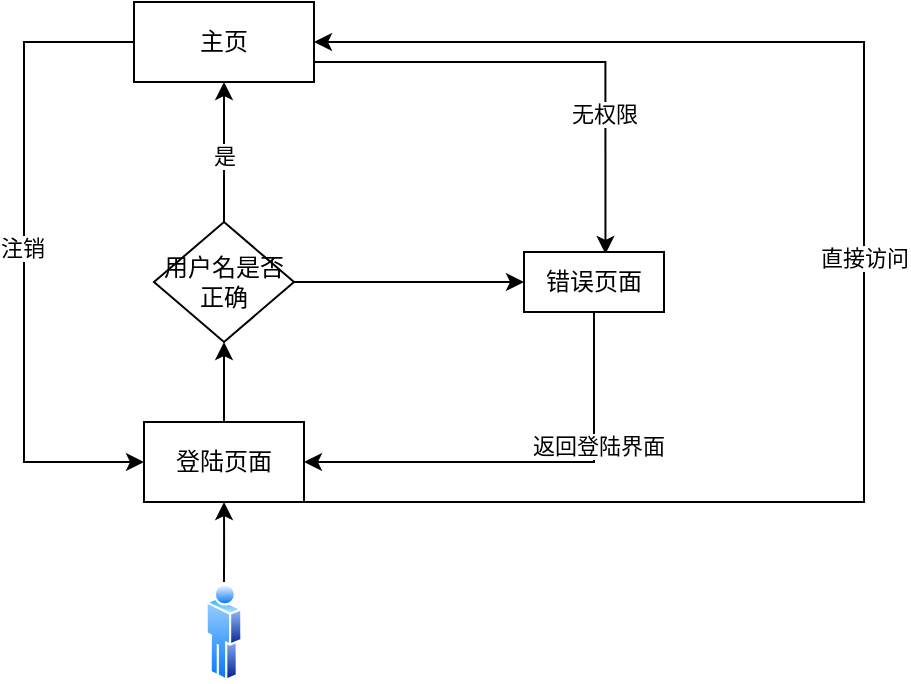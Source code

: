 <mxfile version="21.7.2" type="github">
  <diagram name="第 1 页" id="WM5SELjBoAM9tWCjhZUx">
    <mxGraphModel dx="688" dy="374" grid="1" gridSize="10" guides="1" tooltips="1" connect="1" arrows="1" fold="1" page="1" pageScale="1" pageWidth="827" pageHeight="1169" math="0" shadow="0">
      <root>
        <mxCell id="0" />
        <mxCell id="1" parent="0" />
        <mxCell id="WAjSE0NDV-iaa13FXcSQ-14" style="edgeStyle=orthogonalEdgeStyle;rounded=0;orthogonalLoop=1;jettySize=auto;html=1;entryX=0;entryY=0.5;entryDx=0;entryDy=0;" edge="1" parent="1" source="WAjSE0NDV-iaa13FXcSQ-1" target="WAjSE0NDV-iaa13FXcSQ-10">
          <mxGeometry relative="1" as="geometry">
            <Array as="points">
              <mxPoint x="160" y="180" />
              <mxPoint x="160" y="390" />
            </Array>
          </mxGeometry>
        </mxCell>
        <mxCell id="WAjSE0NDV-iaa13FXcSQ-16" value="注销" style="edgeLabel;html=1;align=center;verticalAlign=middle;resizable=0;points=[];" vertex="1" connectable="0" parent="WAjSE0NDV-iaa13FXcSQ-14">
          <mxGeometry x="-0.029" y="-1" relative="1" as="geometry">
            <mxPoint as="offset" />
          </mxGeometry>
        </mxCell>
        <mxCell id="WAjSE0NDV-iaa13FXcSQ-19" style="edgeStyle=orthogonalEdgeStyle;rounded=0;orthogonalLoop=1;jettySize=auto;html=1;entryX=0.582;entryY=0.033;entryDx=0;entryDy=0;entryPerimeter=0;" edge="1" parent="1" source="WAjSE0NDV-iaa13FXcSQ-1" target="WAjSE0NDV-iaa13FXcSQ-8">
          <mxGeometry relative="1" as="geometry">
            <Array as="points">
              <mxPoint x="451" y="190" />
            </Array>
          </mxGeometry>
        </mxCell>
        <mxCell id="WAjSE0NDV-iaa13FXcSQ-20" value="无权限" style="edgeLabel;html=1;align=center;verticalAlign=middle;resizable=0;points=[];" vertex="1" connectable="0" parent="WAjSE0NDV-iaa13FXcSQ-19">
          <mxGeometry x="0.416" y="-1" relative="1" as="geometry">
            <mxPoint as="offset" />
          </mxGeometry>
        </mxCell>
        <mxCell id="WAjSE0NDV-iaa13FXcSQ-1" value="主页" style="rounded=0;whiteSpace=wrap;html=1;" vertex="1" parent="1">
          <mxGeometry x="215" y="160" width="90" height="40" as="geometry" />
        </mxCell>
        <mxCell id="WAjSE0NDV-iaa13FXcSQ-11" style="edgeStyle=orthogonalEdgeStyle;rounded=0;orthogonalLoop=1;jettySize=auto;html=1;entryX=0.5;entryY=1;entryDx=0;entryDy=0;" edge="1" parent="1" source="WAjSE0NDV-iaa13FXcSQ-2" target="WAjSE0NDV-iaa13FXcSQ-10">
          <mxGeometry relative="1" as="geometry" />
        </mxCell>
        <mxCell id="WAjSE0NDV-iaa13FXcSQ-2" value="" style="image;aspect=fixed;perimeter=ellipsePerimeter;html=1;align=center;shadow=0;dashed=0;spacingTop=3;image=img/lib/active_directory/user.svg;" vertex="1" parent="1">
          <mxGeometry x="250.75" y="450" width="18.5" height="50" as="geometry" />
        </mxCell>
        <mxCell id="WAjSE0NDV-iaa13FXcSQ-5" style="edgeStyle=orthogonalEdgeStyle;rounded=0;orthogonalLoop=1;jettySize=auto;html=1;entryX=0.5;entryY=1;entryDx=0;entryDy=0;" edge="1" parent="1" source="WAjSE0NDV-iaa13FXcSQ-4" target="WAjSE0NDV-iaa13FXcSQ-1">
          <mxGeometry relative="1" as="geometry" />
        </mxCell>
        <mxCell id="WAjSE0NDV-iaa13FXcSQ-6" value="是" style="edgeLabel;html=1;align=center;verticalAlign=middle;resizable=0;points=[];" vertex="1" connectable="0" parent="WAjSE0NDV-iaa13FXcSQ-5">
          <mxGeometry x="-0.045" relative="1" as="geometry">
            <mxPoint as="offset" />
          </mxGeometry>
        </mxCell>
        <mxCell id="WAjSE0NDV-iaa13FXcSQ-9" style="edgeStyle=orthogonalEdgeStyle;rounded=0;orthogonalLoop=1;jettySize=auto;html=1;entryX=0;entryY=0.5;entryDx=0;entryDy=0;" edge="1" parent="1" source="WAjSE0NDV-iaa13FXcSQ-4" target="WAjSE0NDV-iaa13FXcSQ-8">
          <mxGeometry relative="1" as="geometry" />
        </mxCell>
        <mxCell id="WAjSE0NDV-iaa13FXcSQ-4" value="用户名是否正确" style="rhombus;whiteSpace=wrap;html=1;" vertex="1" parent="1">
          <mxGeometry x="225" y="270" width="70" height="60" as="geometry" />
        </mxCell>
        <mxCell id="WAjSE0NDV-iaa13FXcSQ-13" style="edgeStyle=orthogonalEdgeStyle;rounded=0;orthogonalLoop=1;jettySize=auto;html=1;exitX=0.5;exitY=1;exitDx=0;exitDy=0;entryX=1;entryY=0.5;entryDx=0;entryDy=0;" edge="1" parent="1" source="WAjSE0NDV-iaa13FXcSQ-8" target="WAjSE0NDV-iaa13FXcSQ-10">
          <mxGeometry relative="1" as="geometry" />
        </mxCell>
        <mxCell id="WAjSE0NDV-iaa13FXcSQ-15" value="返回登陆界面" style="edgeLabel;html=1;align=center;verticalAlign=middle;resizable=0;points=[];" vertex="1" connectable="0" parent="WAjSE0NDV-iaa13FXcSQ-13">
          <mxGeometry x="-0.396" y="2" relative="1" as="geometry">
            <mxPoint as="offset" />
          </mxGeometry>
        </mxCell>
        <mxCell id="WAjSE0NDV-iaa13FXcSQ-8" value="错误页面" style="rounded=0;whiteSpace=wrap;html=1;" vertex="1" parent="1">
          <mxGeometry x="410" y="285" width="70" height="30" as="geometry" />
        </mxCell>
        <mxCell id="WAjSE0NDV-iaa13FXcSQ-12" style="edgeStyle=orthogonalEdgeStyle;rounded=0;orthogonalLoop=1;jettySize=auto;html=1;entryX=0.5;entryY=1;entryDx=0;entryDy=0;" edge="1" parent="1" source="WAjSE0NDV-iaa13FXcSQ-10" target="WAjSE0NDV-iaa13FXcSQ-4">
          <mxGeometry relative="1" as="geometry" />
        </mxCell>
        <mxCell id="WAjSE0NDV-iaa13FXcSQ-17" style="edgeStyle=orthogonalEdgeStyle;rounded=0;orthogonalLoop=1;jettySize=auto;html=1;entryX=1;entryY=0.5;entryDx=0;entryDy=0;" edge="1" parent="1" source="WAjSE0NDV-iaa13FXcSQ-10" target="WAjSE0NDV-iaa13FXcSQ-1">
          <mxGeometry relative="1" as="geometry">
            <Array as="points">
              <mxPoint x="580" y="410" />
              <mxPoint x="580" y="180" />
            </Array>
          </mxGeometry>
        </mxCell>
        <mxCell id="WAjSE0NDV-iaa13FXcSQ-18" value="直接访问" style="edgeLabel;html=1;align=center;verticalAlign=middle;resizable=0;points=[];" vertex="1" connectable="0" parent="WAjSE0NDV-iaa13FXcSQ-17">
          <mxGeometry x="0.025" relative="1" as="geometry">
            <mxPoint as="offset" />
          </mxGeometry>
        </mxCell>
        <mxCell id="WAjSE0NDV-iaa13FXcSQ-10" value="登陆页面" style="rounded=0;whiteSpace=wrap;html=1;" vertex="1" parent="1">
          <mxGeometry x="220" y="370" width="80" height="40" as="geometry" />
        </mxCell>
      </root>
    </mxGraphModel>
  </diagram>
</mxfile>
